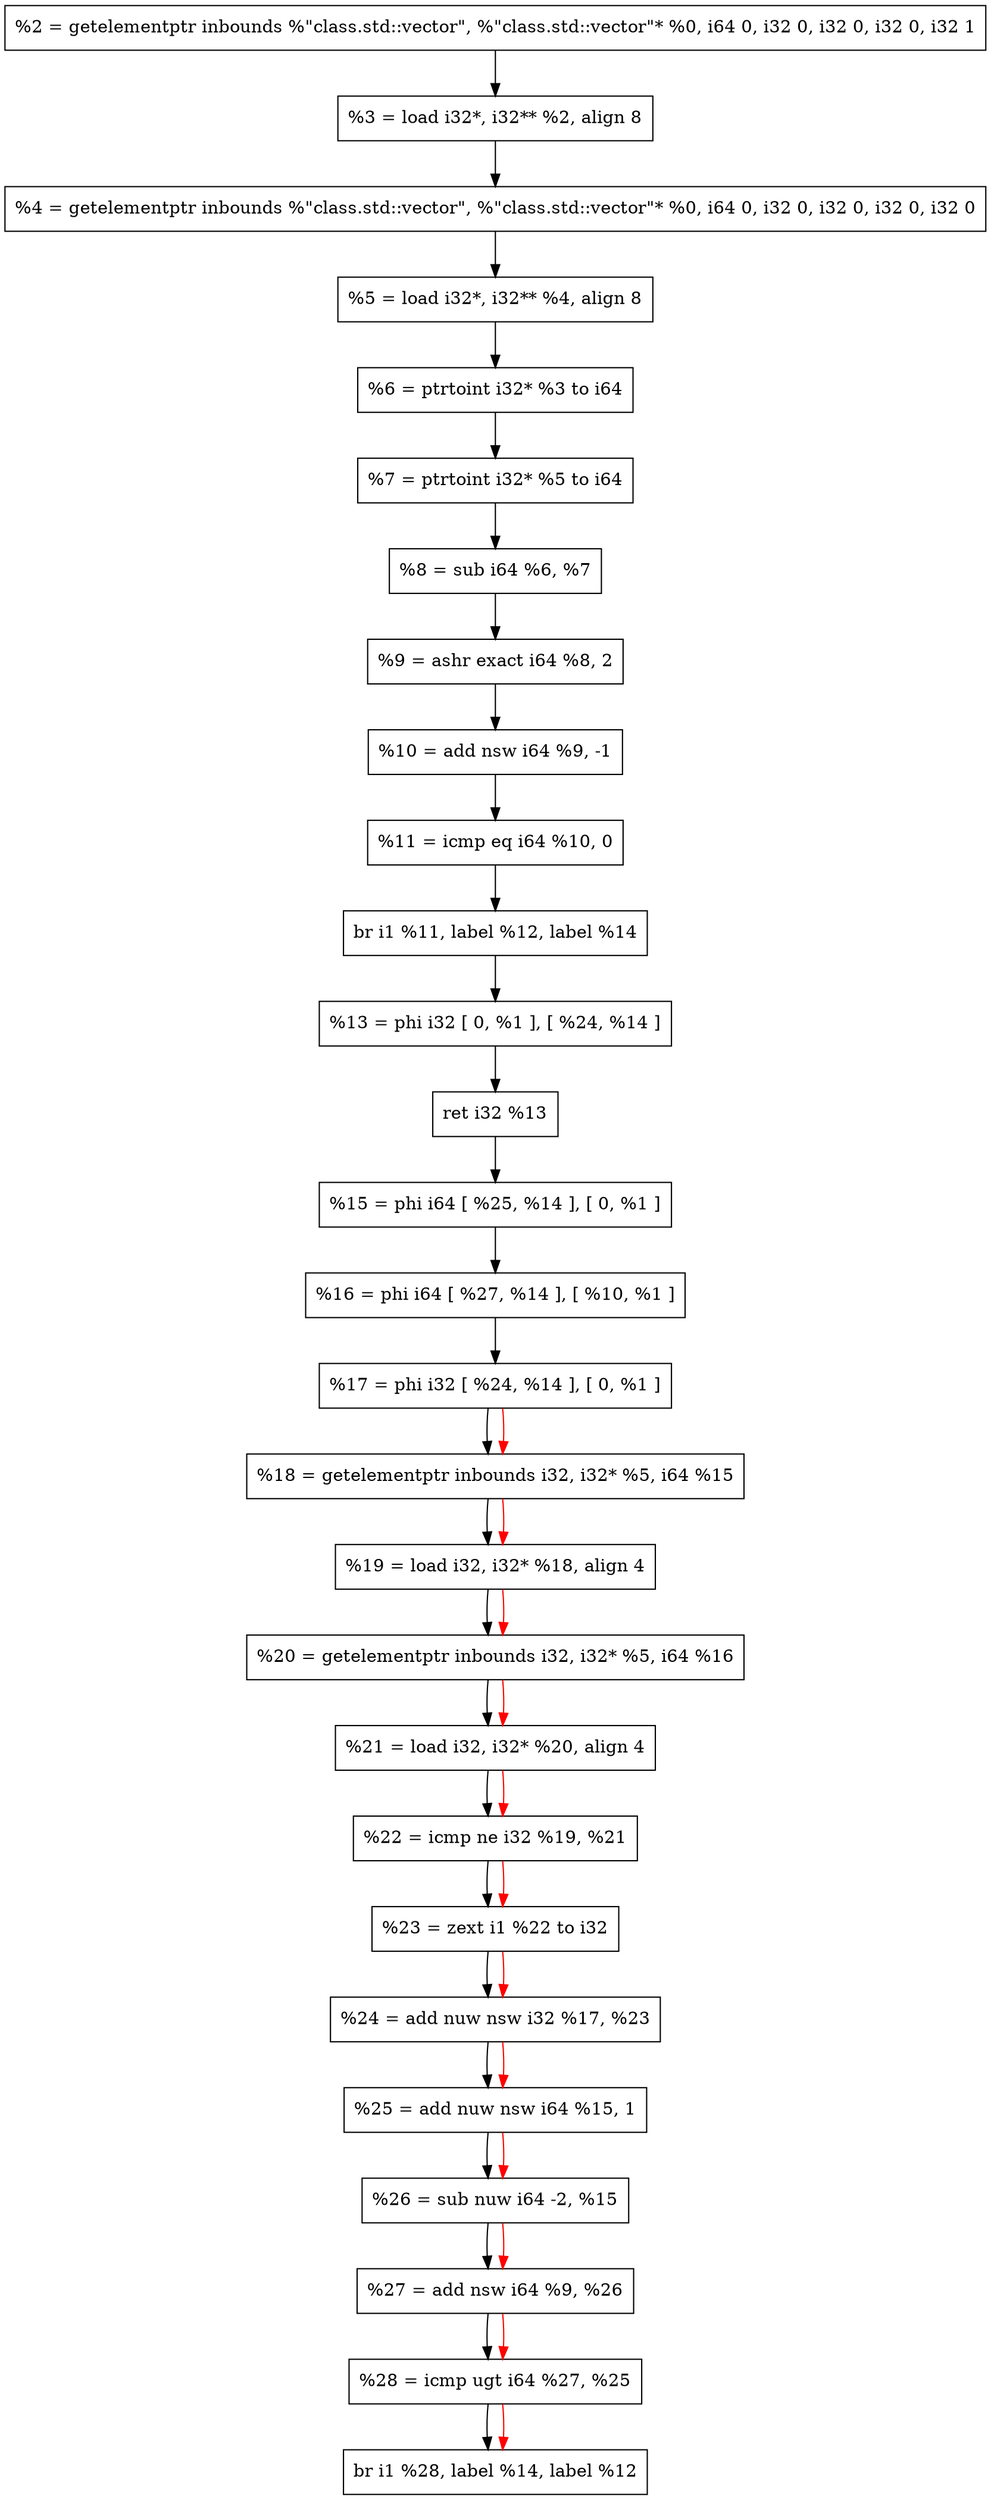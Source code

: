 digraph "DFG for '_Z15smallest_changeSt6vectorIiSaIiEE' function" {
 Node0x55ad3df2a950[shape=record, label="  %2 = getelementptr inbounds %\"class.std::vector\", %\"class.std::vector\"* %0, i64 0, i32 0, i32 0, i32 0, i32 1"];
 Node0x55ad3df2aa30[shape=record, label="  %3 = load i32*, i32** %2, align 8"];
 Node0x55ad3df2ab50[shape=record, label="  %4 = getelementptr inbounds %\"class.std::vector\", %\"class.std::vector\"* %0, i64 0, i32 0, i32 0, i32 0, i32 0"];
 Node0x55ad3df2ac50[shape=record, label="  %5 = load i32*, i32** %4, align 8"];
 Node0x55ad3df2ad20[shape=record, label="  %6 = ptrtoint i32* %3 to i64"];
 Node0x55ad3df2ae00[shape=record, label="  %7 = ptrtoint i32* %5 to i64"];
 Node0x55ad3df2af10[shape=record, label="  %8 = sub i64 %6, %7"];
 Node0x55ad3df2b020[shape=record, label="  %9 = ashr exact i64 %8, 2"];
 Node0x55ad3df2b130[shape=record, label="  %10 = add nsw i64 %9, -1"];
 Node0x55ad3df2b240[shape=record, label="  %11 = icmp eq i64 %10, 0"];
 Node0x55ad3df2b350[shape=record, label="  br i1 %11, label %12, label %14"];
 Node0x55ad3df2b460[shape=record, label="  %13 = phi i32 [ 0, %1 ], [ %24, %14 ]"];
 Node0x55ad3df2b570[shape=record, label="  ret i32 %13"];
 Node0x55ad3df2b680[shape=record, label="  %15 = phi i64 [ %25, %14 ], [ 0, %1 ]"];
 Node0x55ad3df2b790[shape=record, label="  %16 = phi i64 [ %27, %14 ], [ %10, %1 ]"];
 Node0x55ad3df2b8a0[shape=record, label="  %17 = phi i32 [ %24, %14 ], [ 0, %1 ]"];
 Node0x55ad3df2b9b0[shape=record, label="  %18 = getelementptr inbounds i32, i32* %5, i64 %15"];
 Node0x55ad3df2bac0[shape=record, label="  %19 = load i32, i32* %18, align 4"];
 Node0x55ad3df2bbd0[shape=record, label="  %20 = getelementptr inbounds i32, i32* %5, i64 %16"];
 Node0x55ad3df2bce0[shape=record, label="  %21 = load i32, i32* %20, align 4"];
 Node0x55ad3df2bdf0[shape=record, label="  %22 = icmp ne i32 %19, %21"];
 Node0x55ad3df2bef0[shape=record, label="  %23 = zext i1 %22 to i32"];
 Node0x55ad3df2bff0[shape=record, label="  %24 = add nuw nsw i32 %17, %23"];
 Node0x55ad3df2c000[shape=record, label="  %25 = add nuw nsw i64 %15, 1"];
 Node0x55ad3df2c110[shape=record, label="  %26 = sub nuw i64 -2, %15"];
 Node0x55ad3df2c220[shape=record, label="  %27 = add nsw i64 %9, %26"];
 Node0x55ad3df2c330[shape=record, label="  %28 = icmp ugt i64 %27, %25"];
 Node0x55ad3df2c440[shape=record, label="  br i1 %28, label %14, label %12"];
 Node0x55ad3df2a950 -> Node0x55ad3df2aa30
 Node0x55ad3df2aa30 -> Node0x55ad3df2ab50
 Node0x55ad3df2ab50 -> Node0x55ad3df2ac50
 Node0x55ad3df2ac50 -> Node0x55ad3df2ad20
 Node0x55ad3df2ad20 -> Node0x55ad3df2ae00
 Node0x55ad3df2ae00 -> Node0x55ad3df2af10
 Node0x55ad3df2af10 -> Node0x55ad3df2b020
 Node0x55ad3df2b020 -> Node0x55ad3df2b130
 Node0x55ad3df2b130 -> Node0x55ad3df2b240
 Node0x55ad3df2b240 -> Node0x55ad3df2b350
 Node0x55ad3df2b350 -> Node0x55ad3df2b460
 Node0x55ad3df2b460 -> Node0x55ad3df2b570
 Node0x55ad3df2b570 -> Node0x55ad3df2b680
 Node0x55ad3df2b680 -> Node0x55ad3df2b790
 Node0x55ad3df2b790 -> Node0x55ad3df2b8a0
 Node0x55ad3df2b8a0 -> Node0x55ad3df2b9b0
 Node0x55ad3df2b9b0 -> Node0x55ad3df2bac0
 Node0x55ad3df2bac0 -> Node0x55ad3df2bbd0
 Node0x55ad3df2bbd0 -> Node0x55ad3df2bce0
 Node0x55ad3df2bce0 -> Node0x55ad3df2bdf0
 Node0x55ad3df2bdf0 -> Node0x55ad3df2bef0
 Node0x55ad3df2bef0 -> Node0x55ad3df2bff0
 Node0x55ad3df2bff0 -> Node0x55ad3df2c000
 Node0x55ad3df2c000 -> Node0x55ad3df2c110
 Node0x55ad3df2c110 -> Node0x55ad3df2c220
 Node0x55ad3df2c220 -> Node0x55ad3df2c330
 Node0x55ad3df2c330 -> Node0x55ad3df2c440
edge [color=red]
 Node0x55ad3df2b8a0 -> Node0x55ad3df2b9b0
 Node0x55ad3df2b9b0 -> Node0x55ad3df2bac0
 Node0x55ad3df2bac0 -> Node0x55ad3df2bbd0
 Node0x55ad3df2bbd0 -> Node0x55ad3df2bce0
 Node0x55ad3df2bce0 -> Node0x55ad3df2bdf0
 Node0x55ad3df2bdf0 -> Node0x55ad3df2bef0
 Node0x55ad3df2bef0 -> Node0x55ad3df2bff0
 Node0x55ad3df2bff0 -> Node0x55ad3df2c000
 Node0x55ad3df2c000 -> Node0x55ad3df2c110
 Node0x55ad3df2c110 -> Node0x55ad3df2c220
 Node0x55ad3df2c220 -> Node0x55ad3df2c330
 Node0x55ad3df2c330 -> Node0x55ad3df2c440
}